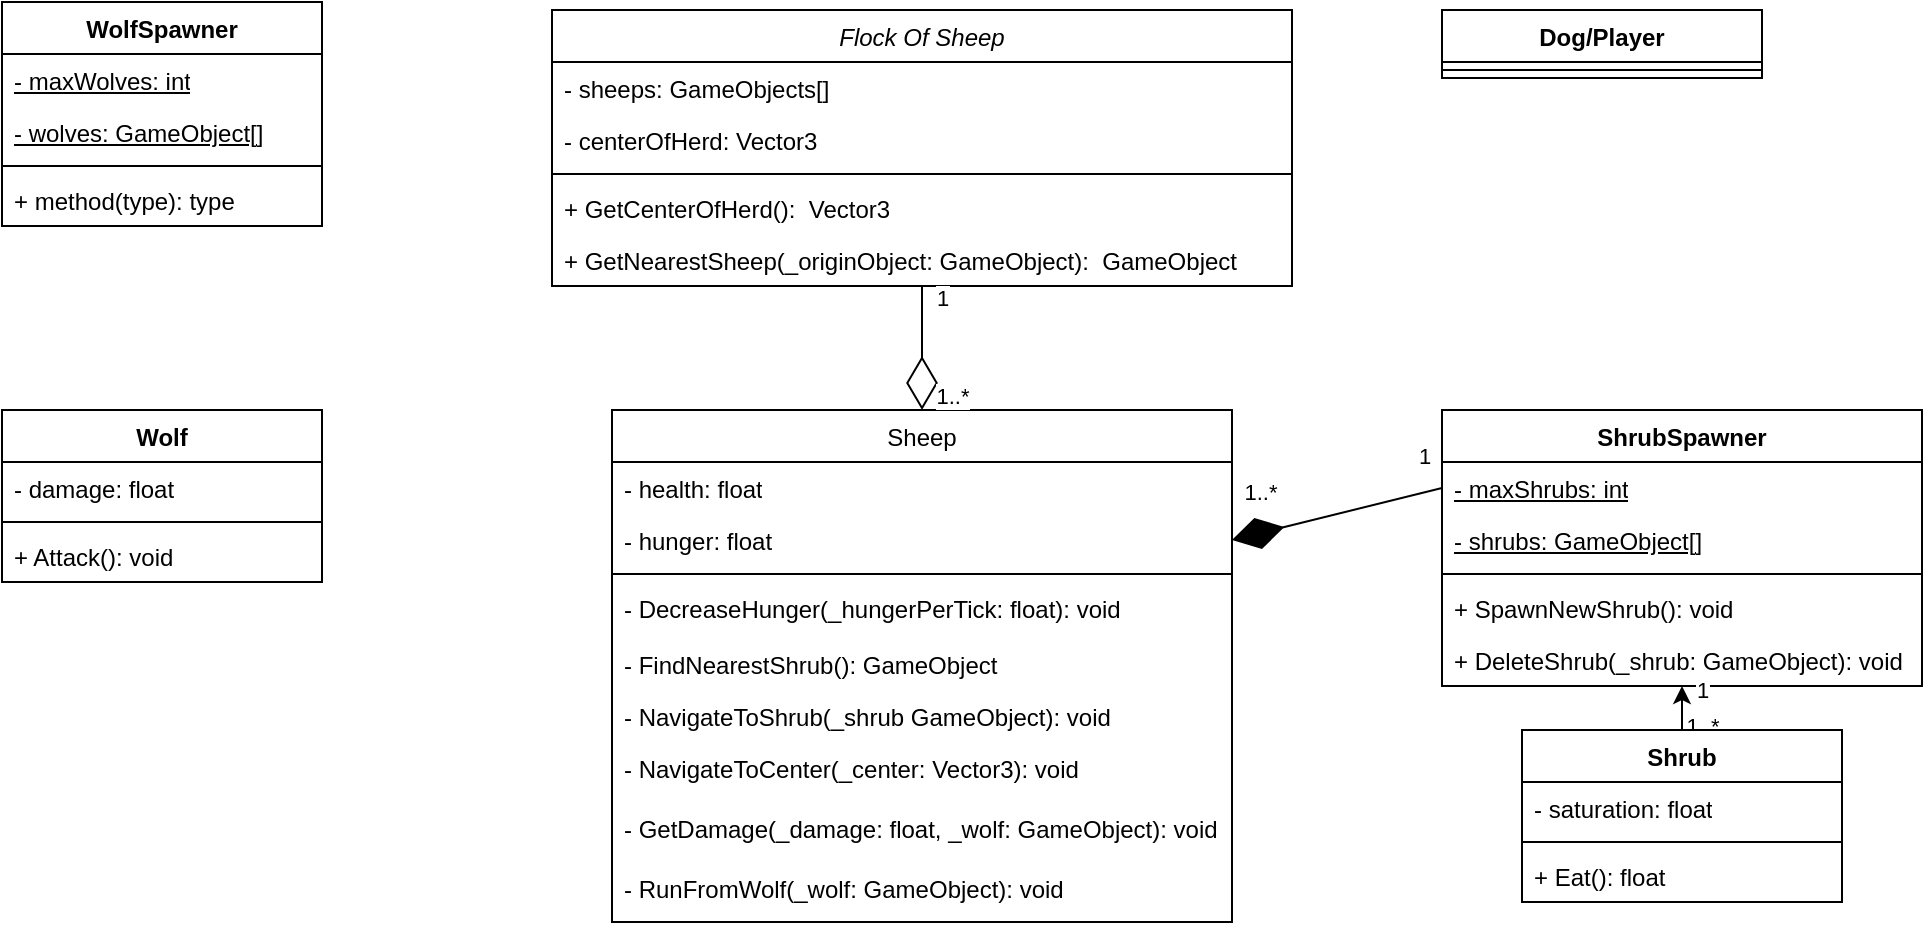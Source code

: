 <mxfile version="24.4.2" type="github">
  <diagram id="C5RBs43oDa-KdzZeNtuy" name="Page-1">
    <mxGraphModel dx="1523" dy="387" grid="1" gridSize="10" guides="1" tooltips="1" connect="1" arrows="1" fold="1" page="1" pageScale="1" pageWidth="827" pageHeight="1169" math="0" shadow="0">
      <root>
        <mxCell id="WIyWlLk6GJQsqaUBKTNV-0" />
        <mxCell id="WIyWlLk6GJQsqaUBKTNV-1" parent="WIyWlLk6GJQsqaUBKTNV-0" />
        <mxCell id="zkfFHV4jXpPFQw0GAbJ--0" value="Flock Of Sheep" style="swimlane;fontStyle=2;align=center;verticalAlign=top;childLayout=stackLayout;horizontal=1;startSize=26;horizontalStack=0;resizeParent=1;resizeLast=0;collapsible=1;marginBottom=0;rounded=0;shadow=0;strokeWidth=1;" parent="WIyWlLk6GJQsqaUBKTNV-1" vertex="1">
          <mxGeometry x="115" y="80" width="370" height="138" as="geometry">
            <mxRectangle x="230" y="140" width="160" height="26" as="alternateBounds" />
          </mxGeometry>
        </mxCell>
        <mxCell id="N68kKpLlaLxfx53F96g1-20" value="- sheeps: GameObjects[]" style="text;strokeColor=none;fillColor=none;align=left;verticalAlign=top;spacingLeft=4;spacingRight=4;overflow=hidden;rotatable=0;points=[[0,0.5],[1,0.5]];portConstraint=eastwest;whiteSpace=wrap;html=1;" parent="zkfFHV4jXpPFQw0GAbJ--0" vertex="1">
          <mxGeometry y="26" width="370" height="26" as="geometry" />
        </mxCell>
        <mxCell id="N68kKpLlaLxfx53F96g1-25" value="- centerOfHerd: Vector3" style="text;strokeColor=none;fillColor=none;align=left;verticalAlign=top;spacingLeft=4;spacingRight=4;overflow=hidden;rotatable=0;points=[[0,0.5],[1,0.5]];portConstraint=eastwest;whiteSpace=wrap;html=1;" parent="zkfFHV4jXpPFQw0GAbJ--0" vertex="1">
          <mxGeometry y="52" width="370" height="26" as="geometry" />
        </mxCell>
        <mxCell id="zkfFHV4jXpPFQw0GAbJ--4" value="" style="line;html=1;strokeWidth=1;align=left;verticalAlign=middle;spacingTop=-1;spacingLeft=3;spacingRight=3;rotatable=0;labelPosition=right;points=[];portConstraint=eastwest;" parent="zkfFHV4jXpPFQw0GAbJ--0" vertex="1">
          <mxGeometry y="78" width="370" height="8" as="geometry" />
        </mxCell>
        <mxCell id="N68kKpLlaLxfx53F96g1-26" value="+ GetCenterOfHerd():&amp;nbsp; Vector3" style="text;strokeColor=none;fillColor=none;align=left;verticalAlign=top;spacingLeft=4;spacingRight=4;overflow=hidden;rotatable=0;points=[[0,0.5],[1,0.5]];portConstraint=eastwest;whiteSpace=wrap;html=1;" parent="zkfFHV4jXpPFQw0GAbJ--0" vertex="1">
          <mxGeometry y="86" width="370" height="26" as="geometry" />
        </mxCell>
        <mxCell id="N68kKpLlaLxfx53F96g1-29" value="+ GetNearestSheep(_originObject: GameObject):&amp;nbsp; GameObject" style="text;strokeColor=none;fillColor=none;align=left;verticalAlign=top;spacingLeft=4;spacingRight=4;overflow=hidden;rotatable=0;points=[[0,0.5],[1,0.5]];portConstraint=eastwest;whiteSpace=wrap;html=1;" parent="zkfFHV4jXpPFQw0GAbJ--0" vertex="1">
          <mxGeometry y="112" width="370" height="26" as="geometry" />
        </mxCell>
        <mxCell id="zkfFHV4jXpPFQw0GAbJ--6" value="Sheep" style="swimlane;fontStyle=0;align=center;verticalAlign=top;childLayout=stackLayout;horizontal=1;startSize=26;horizontalStack=0;resizeParent=1;resizeLast=0;collapsible=1;marginBottom=0;rounded=0;shadow=0;strokeWidth=1;" parent="WIyWlLk6GJQsqaUBKTNV-1" vertex="1">
          <mxGeometry x="145" y="280" width="310" height="256" as="geometry">
            <mxRectangle x="157.5" y="336" width="160" height="26" as="alternateBounds" />
          </mxGeometry>
        </mxCell>
        <mxCell id="zBqW6m86vVi1vyGVj2Yr-35" value="- health: float" style="text;strokeColor=none;fillColor=none;align=left;verticalAlign=top;spacingLeft=4;spacingRight=4;overflow=hidden;rotatable=0;points=[[0,0.5],[1,0.5]];portConstraint=eastwest;whiteSpace=wrap;html=1;" vertex="1" parent="zkfFHV4jXpPFQw0GAbJ--6">
          <mxGeometry y="26" width="310" height="26" as="geometry" />
        </mxCell>
        <mxCell id="N68kKpLlaLxfx53F96g1-5" value="- hunger: float" style="text;strokeColor=none;fillColor=none;align=left;verticalAlign=top;spacingLeft=4;spacingRight=4;overflow=hidden;rotatable=0;points=[[0,0.5],[1,0.5]];portConstraint=eastwest;whiteSpace=wrap;html=1;" parent="zkfFHV4jXpPFQw0GAbJ--6" vertex="1">
          <mxGeometry y="52" width="310" height="26" as="geometry" />
        </mxCell>
        <mxCell id="N68kKpLlaLxfx53F96g1-6" value="" style="line;html=1;strokeWidth=1;align=left;verticalAlign=middle;spacingTop=-1;spacingLeft=3;spacingRight=3;rotatable=0;labelPosition=right;points=[];portConstraint=eastwest;" parent="zkfFHV4jXpPFQw0GAbJ--6" vertex="1">
          <mxGeometry y="78" width="310" height="8" as="geometry" />
        </mxCell>
        <mxCell id="zkfFHV4jXpPFQw0GAbJ--10" value="- DecreaseHunger(_hungerPerTick: float): void" style="text;align=left;verticalAlign=top;spacingLeft=4;spacingRight=4;overflow=hidden;rotatable=0;points=[[0,0.5],[1,0.5]];portConstraint=eastwest;fontStyle=0" parent="zkfFHV4jXpPFQw0GAbJ--6" vertex="1">
          <mxGeometry y="86" width="310" height="28" as="geometry" />
        </mxCell>
        <mxCell id="zkfFHV4jXpPFQw0GAbJ--11" value="- FindNearestShrub(): GameObject" style="text;align=left;verticalAlign=top;spacingLeft=4;spacingRight=4;overflow=hidden;rotatable=0;points=[[0,0.5],[1,0.5]];portConstraint=eastwest;" parent="zkfFHV4jXpPFQw0GAbJ--6" vertex="1">
          <mxGeometry y="114" width="310" height="26" as="geometry" />
        </mxCell>
        <mxCell id="N68kKpLlaLxfx53F96g1-13" value="- NavigateToShrub(_shrub GameObject): void" style="text;strokeColor=none;fillColor=none;align=left;verticalAlign=top;spacingLeft=4;spacingRight=4;overflow=hidden;rotatable=0;points=[[0,0.5],[1,0.5]];portConstraint=eastwest;whiteSpace=wrap;html=1;" parent="zkfFHV4jXpPFQw0GAbJ--6" vertex="1">
          <mxGeometry y="140" width="310" height="26" as="geometry" />
        </mxCell>
        <mxCell id="N68kKpLlaLxfx53F96g1-28" value="- NavigateToCenter(_center: Vector3): void" style="text;strokeColor=none;fillColor=none;align=left;verticalAlign=top;spacingLeft=4;spacingRight=4;overflow=hidden;rotatable=0;points=[[0,0.5],[1,0.5]];portConstraint=eastwest;whiteSpace=wrap;html=1;" parent="zkfFHV4jXpPFQw0GAbJ--6" vertex="1">
          <mxGeometry y="166" width="310" height="30" as="geometry" />
        </mxCell>
        <mxCell id="zBqW6m86vVi1vyGVj2Yr-37" value="- GetDamage(_damage: float, _wolf: GameObject): void" style="text;strokeColor=none;fillColor=none;align=left;verticalAlign=top;spacingLeft=4;spacingRight=4;overflow=hidden;rotatable=0;points=[[0,0.5],[1,0.5]];portConstraint=eastwest;whiteSpace=wrap;html=1;" vertex="1" parent="zkfFHV4jXpPFQw0GAbJ--6">
          <mxGeometry y="196" width="310" height="30" as="geometry" />
        </mxCell>
        <mxCell id="zBqW6m86vVi1vyGVj2Yr-36" value="- RunFromWolf(_wolf: GameObject): void" style="text;strokeColor=none;fillColor=none;align=left;verticalAlign=top;spacingLeft=4;spacingRight=4;overflow=hidden;rotatable=0;points=[[0,0.5],[1,0.5]];portConstraint=eastwest;whiteSpace=wrap;html=1;" vertex="1" parent="zkfFHV4jXpPFQw0GAbJ--6">
          <mxGeometry y="226" width="310" height="30" as="geometry" />
        </mxCell>
        <mxCell id="N68kKpLlaLxfx53F96g1-17" value="" style="endArrow=diamondThin;endFill=0;endSize=24;html=1;rounded=0;exitX=0.5;exitY=1;exitDx=0;exitDy=0;entryX=0.5;entryY=0;entryDx=0;entryDy=0;fixDash=0;" parent="WIyWlLk6GJQsqaUBKTNV-1" source="zkfFHV4jXpPFQw0GAbJ--0" target="zkfFHV4jXpPFQw0GAbJ--6" edge="1">
          <mxGeometry width="160" relative="1" as="geometry">
            <mxPoint x="330" y="280" as="sourcePoint" />
            <mxPoint x="490" y="280" as="targetPoint" />
          </mxGeometry>
        </mxCell>
        <mxCell id="N68kKpLlaLxfx53F96g1-21" value="1..*" style="edgeLabel;html=1;align=center;verticalAlign=middle;resizable=0;points=[];" parent="N68kKpLlaLxfx53F96g1-17" vertex="1" connectable="0">
          <mxGeometry x="0.756" y="4" relative="1" as="geometry">
            <mxPoint x="11" as="offset" />
          </mxGeometry>
        </mxCell>
        <mxCell id="N68kKpLlaLxfx53F96g1-22" value="1" style="edgeLabel;html=1;align=center;verticalAlign=middle;resizable=0;points=[];" parent="N68kKpLlaLxfx53F96g1-17" vertex="1" connectable="0">
          <mxGeometry x="-0.826" relative="1" as="geometry">
            <mxPoint x="10" as="offset" />
          </mxGeometry>
        </mxCell>
        <mxCell id="zBqW6m86vVi1vyGVj2Yr-4" value="&lt;b&gt;ShrubSpawner&lt;/b&gt;" style="swimlane;fontStyle=1;align=center;verticalAlign=top;childLayout=stackLayout;horizontal=1;startSize=26;horizontalStack=0;resizeParent=1;resizeParentMax=0;resizeLast=0;collapsible=1;marginBottom=0;whiteSpace=wrap;html=1;shadow=0;swimlaneLine=1;rounded=0;glass=0;" vertex="1" parent="WIyWlLk6GJQsqaUBKTNV-1">
          <mxGeometry x="560" y="280" width="240" height="138" as="geometry" />
        </mxCell>
        <mxCell id="zBqW6m86vVi1vyGVj2Yr-5" value="&lt;span style=&quot;text-wrap: nowrap; text-decoration-line: underline;&quot;&gt;- maxShrubs: int&lt;/span&gt;" style="text;strokeColor=none;fillColor=none;align=left;verticalAlign=top;spacingLeft=4;spacingRight=4;overflow=hidden;rotatable=0;points=[[0,0.5],[1,0.5]];portConstraint=eastwest;whiteSpace=wrap;html=1;" vertex="1" parent="zBqW6m86vVi1vyGVj2Yr-4">
          <mxGeometry y="26" width="240" height="26" as="geometry" />
        </mxCell>
        <mxCell id="zBqW6m86vVi1vyGVj2Yr-33" value="&lt;span style=&quot;text-wrap: nowrap; text-decoration-line: underline;&quot;&gt;- shrubs: GameObject[]&lt;/span&gt;" style="text;strokeColor=none;fillColor=none;align=left;verticalAlign=top;spacingLeft=4;spacingRight=4;overflow=hidden;rotatable=0;points=[[0,0.5],[1,0.5]];portConstraint=eastwest;whiteSpace=wrap;html=1;" vertex="1" parent="zBqW6m86vVi1vyGVj2Yr-4">
          <mxGeometry y="52" width="240" height="26" as="geometry" />
        </mxCell>
        <mxCell id="zBqW6m86vVi1vyGVj2Yr-6" value="" style="line;strokeWidth=1;fillColor=none;align=left;verticalAlign=middle;spacingTop=-1;spacingLeft=3;spacingRight=3;rotatable=0;labelPosition=right;points=[];portConstraint=eastwest;strokeColor=inherit;" vertex="1" parent="zBqW6m86vVi1vyGVj2Yr-4">
          <mxGeometry y="78" width="240" height="8" as="geometry" />
        </mxCell>
        <mxCell id="zBqW6m86vVi1vyGVj2Yr-7" value="+ SpawnNewShrub(): void" style="text;strokeColor=none;fillColor=none;align=left;verticalAlign=top;spacingLeft=4;spacingRight=4;overflow=hidden;rotatable=0;points=[[0,0.5],[1,0.5]];portConstraint=eastwest;whiteSpace=wrap;html=1;" vertex="1" parent="zBqW6m86vVi1vyGVj2Yr-4">
          <mxGeometry y="86" width="240" height="26" as="geometry" />
        </mxCell>
        <mxCell id="zBqW6m86vVi1vyGVj2Yr-20" value="+ DeleteShrub(_shrub: GameObject): void" style="text;strokeColor=none;fillColor=none;align=left;verticalAlign=top;spacingLeft=4;spacingRight=4;overflow=hidden;rotatable=0;points=[[0,0.5],[1,0.5]];portConstraint=eastwest;whiteSpace=wrap;html=1;" vertex="1" parent="zBqW6m86vVi1vyGVj2Yr-4">
          <mxGeometry y="112" width="240" height="26" as="geometry" />
        </mxCell>
        <mxCell id="zBqW6m86vVi1vyGVj2Yr-12" style="edgeStyle=orthogonalEdgeStyle;rounded=0;orthogonalLoop=1;jettySize=auto;html=1;exitX=0.5;exitY=0;exitDx=0;exitDy=0;entryX=0.5;entryY=1;entryDx=0;entryDy=0;" edge="1" parent="WIyWlLk6GJQsqaUBKTNV-1" source="zBqW6m86vVi1vyGVj2Yr-8" target="zBqW6m86vVi1vyGVj2Yr-4">
          <mxGeometry relative="1" as="geometry" />
        </mxCell>
        <mxCell id="zBqW6m86vVi1vyGVj2Yr-18" value="1..*" style="edgeLabel;html=1;align=center;verticalAlign=middle;resizable=0;points=[];" vertex="1" connectable="0" parent="zBqW6m86vVi1vyGVj2Yr-12">
          <mxGeometry x="-0.808" relative="1" as="geometry">
            <mxPoint x="10" as="offset" />
          </mxGeometry>
        </mxCell>
        <mxCell id="zBqW6m86vVi1vyGVj2Yr-19" value="1" style="edgeLabel;html=1;align=center;verticalAlign=middle;resizable=0;points=[];" vertex="1" connectable="0" parent="zBqW6m86vVi1vyGVj2Yr-12">
          <mxGeometry x="0.808" y="1" relative="1" as="geometry">
            <mxPoint x="11" as="offset" />
          </mxGeometry>
        </mxCell>
        <mxCell id="zBqW6m86vVi1vyGVj2Yr-8" value="&lt;b&gt;Shrub&lt;/b&gt;" style="swimlane;fontStyle=1;align=center;verticalAlign=top;childLayout=stackLayout;horizontal=1;startSize=26;horizontalStack=0;resizeParent=1;resizeParentMax=0;resizeLast=0;collapsible=1;marginBottom=0;whiteSpace=wrap;html=1;" vertex="1" parent="WIyWlLk6GJQsqaUBKTNV-1">
          <mxGeometry x="600" y="440" width="160" height="86" as="geometry" />
        </mxCell>
        <mxCell id="zBqW6m86vVi1vyGVj2Yr-9" value="-&amp;nbsp;saturation: float" style="text;strokeColor=none;fillColor=none;align=left;verticalAlign=top;spacingLeft=4;spacingRight=4;overflow=hidden;rotatable=0;points=[[0,0.5],[1,0.5]];portConstraint=eastwest;whiteSpace=wrap;html=1;" vertex="1" parent="zBqW6m86vVi1vyGVj2Yr-8">
          <mxGeometry y="26" width="160" height="26" as="geometry" />
        </mxCell>
        <mxCell id="zBqW6m86vVi1vyGVj2Yr-10" value="" style="line;strokeWidth=1;fillColor=none;align=left;verticalAlign=middle;spacingTop=-1;spacingLeft=3;spacingRight=3;rotatable=0;labelPosition=right;points=[];portConstraint=eastwest;strokeColor=inherit;" vertex="1" parent="zBqW6m86vVi1vyGVj2Yr-8">
          <mxGeometry y="52" width="160" height="8" as="geometry" />
        </mxCell>
        <mxCell id="zBqW6m86vVi1vyGVj2Yr-11" value="+ Eat(): float" style="text;strokeColor=none;fillColor=none;align=left;verticalAlign=top;spacingLeft=4;spacingRight=4;overflow=hidden;rotatable=0;points=[[0,0.5],[1,0.5]];portConstraint=eastwest;whiteSpace=wrap;html=1;" vertex="1" parent="zBqW6m86vVi1vyGVj2Yr-8">
          <mxGeometry y="60" width="160" height="26" as="geometry" />
        </mxCell>
        <mxCell id="zBqW6m86vVi1vyGVj2Yr-15" value="" style="endArrow=diamondThin;endFill=1;endSize=24;html=1;rounded=0;entryX=1;entryY=0.5;entryDx=0;entryDy=0;exitX=0;exitY=0.5;exitDx=0;exitDy=0;" edge="1" parent="WIyWlLk6GJQsqaUBKTNV-1" source="zBqW6m86vVi1vyGVj2Yr-5" target="N68kKpLlaLxfx53F96g1-5">
          <mxGeometry width="160" relative="1" as="geometry">
            <mxPoint x="460" y="270" as="sourcePoint" />
            <mxPoint x="620" y="270" as="targetPoint" />
          </mxGeometry>
        </mxCell>
        <mxCell id="zBqW6m86vVi1vyGVj2Yr-16" value="1..*" style="edgeLabel;html=1;align=center;verticalAlign=middle;resizable=0;points=[];" vertex="1" connectable="0" parent="zBqW6m86vVi1vyGVj2Yr-15">
          <mxGeometry x="0.576" y="1" relative="1" as="geometry">
            <mxPoint x="-9" y="-20" as="offset" />
          </mxGeometry>
        </mxCell>
        <mxCell id="zBqW6m86vVi1vyGVj2Yr-17" value="1" style="edgeLabel;html=1;align=center;verticalAlign=middle;resizable=0;points=[];" vertex="1" connectable="0" parent="zBqW6m86vVi1vyGVj2Yr-15">
          <mxGeometry x="-0.822" y="-2" relative="1" as="geometry">
            <mxPoint y="-17" as="offset" />
          </mxGeometry>
        </mxCell>
        <mxCell id="zBqW6m86vVi1vyGVj2Yr-21" value="Dog/Player" style="swimlane;fontStyle=1;align=center;verticalAlign=top;childLayout=stackLayout;horizontal=1;startSize=26;horizontalStack=0;resizeParent=1;resizeParentMax=0;resizeLast=0;collapsible=1;marginBottom=0;whiteSpace=wrap;html=1;" vertex="1" parent="WIyWlLk6GJQsqaUBKTNV-1">
          <mxGeometry x="560" y="80" width="160" height="34" as="geometry" />
        </mxCell>
        <mxCell id="zBqW6m86vVi1vyGVj2Yr-23" value="" style="line;strokeWidth=1;fillColor=none;align=left;verticalAlign=middle;spacingTop=-1;spacingLeft=3;spacingRight=3;rotatable=0;labelPosition=right;points=[];portConstraint=eastwest;strokeColor=inherit;" vertex="1" parent="zBqW6m86vVi1vyGVj2Yr-21">
          <mxGeometry y="26" width="160" height="8" as="geometry" />
        </mxCell>
        <mxCell id="zBqW6m86vVi1vyGVj2Yr-25" value="Wolf" style="swimlane;fontStyle=1;align=center;verticalAlign=top;childLayout=stackLayout;horizontal=1;startSize=26;horizontalStack=0;resizeParent=1;resizeParentMax=0;resizeLast=0;collapsible=1;marginBottom=0;whiteSpace=wrap;html=1;" vertex="1" parent="WIyWlLk6GJQsqaUBKTNV-1">
          <mxGeometry x="-160" y="280" width="160" height="86" as="geometry" />
        </mxCell>
        <mxCell id="zBqW6m86vVi1vyGVj2Yr-26" value="- damage: float" style="text;strokeColor=none;fillColor=none;align=left;verticalAlign=top;spacingLeft=4;spacingRight=4;overflow=hidden;rotatable=0;points=[[0,0.5],[1,0.5]];portConstraint=eastwest;whiteSpace=wrap;html=1;" vertex="1" parent="zBqW6m86vVi1vyGVj2Yr-25">
          <mxGeometry y="26" width="160" height="26" as="geometry" />
        </mxCell>
        <mxCell id="zBqW6m86vVi1vyGVj2Yr-27" value="" style="line;strokeWidth=1;fillColor=none;align=left;verticalAlign=middle;spacingTop=-1;spacingLeft=3;spacingRight=3;rotatable=0;labelPosition=right;points=[];portConstraint=eastwest;strokeColor=inherit;" vertex="1" parent="zBqW6m86vVi1vyGVj2Yr-25">
          <mxGeometry y="52" width="160" height="8" as="geometry" />
        </mxCell>
        <mxCell id="zBqW6m86vVi1vyGVj2Yr-28" value="+ Attack(): void" style="text;strokeColor=none;fillColor=none;align=left;verticalAlign=top;spacingLeft=4;spacingRight=4;overflow=hidden;rotatable=0;points=[[0,0.5],[1,0.5]];portConstraint=eastwest;whiteSpace=wrap;html=1;" vertex="1" parent="zBqW6m86vVi1vyGVj2Yr-25">
          <mxGeometry y="60" width="160" height="26" as="geometry" />
        </mxCell>
        <mxCell id="zBqW6m86vVi1vyGVj2Yr-29" value="WolfSpawner" style="swimlane;fontStyle=1;align=center;verticalAlign=top;childLayout=stackLayout;horizontal=1;startSize=26;horizontalStack=0;resizeParent=1;resizeParentMax=0;resizeLast=0;collapsible=1;marginBottom=0;whiteSpace=wrap;html=1;" vertex="1" parent="WIyWlLk6GJQsqaUBKTNV-1">
          <mxGeometry x="-160" y="76" width="160" height="112" as="geometry" />
        </mxCell>
        <mxCell id="zBqW6m86vVi1vyGVj2Yr-30" value="&lt;span style=&quot;text-wrap: nowrap;&quot;&gt;&lt;u&gt;- maxWolves: int&lt;/u&gt;&lt;/span&gt;" style="text;strokeColor=none;fillColor=none;align=left;verticalAlign=top;spacingLeft=4;spacingRight=4;overflow=hidden;rotatable=0;points=[[0,0.5],[1,0.5]];portConstraint=eastwest;whiteSpace=wrap;html=1;" vertex="1" parent="zBqW6m86vVi1vyGVj2Yr-29">
          <mxGeometry y="26" width="160" height="26" as="geometry" />
        </mxCell>
        <mxCell id="zBqW6m86vVi1vyGVj2Yr-34" value="&lt;span style=&quot;text-wrap: nowrap; text-decoration-line: underline;&quot;&gt;- wolves: GameObject[]&lt;/span&gt;" style="text;strokeColor=none;fillColor=none;align=left;verticalAlign=top;spacingLeft=4;spacingRight=4;overflow=hidden;rotatable=0;points=[[0,0.5],[1,0.5]];portConstraint=eastwest;whiteSpace=wrap;html=1;" vertex="1" parent="zBqW6m86vVi1vyGVj2Yr-29">
          <mxGeometry y="52" width="160" height="26" as="geometry" />
        </mxCell>
        <mxCell id="zBqW6m86vVi1vyGVj2Yr-31" value="" style="line;strokeWidth=1;fillColor=none;align=left;verticalAlign=middle;spacingTop=-1;spacingLeft=3;spacingRight=3;rotatable=0;labelPosition=right;points=[];portConstraint=eastwest;strokeColor=inherit;" vertex="1" parent="zBqW6m86vVi1vyGVj2Yr-29">
          <mxGeometry y="78" width="160" height="8" as="geometry" />
        </mxCell>
        <mxCell id="zBqW6m86vVi1vyGVj2Yr-32" value="+ method(type): type" style="text;strokeColor=none;fillColor=none;align=left;verticalAlign=top;spacingLeft=4;spacingRight=4;overflow=hidden;rotatable=0;points=[[0,0.5],[1,0.5]];portConstraint=eastwest;whiteSpace=wrap;html=1;" vertex="1" parent="zBqW6m86vVi1vyGVj2Yr-29">
          <mxGeometry y="86" width="160" height="26" as="geometry" />
        </mxCell>
      </root>
    </mxGraphModel>
  </diagram>
</mxfile>
